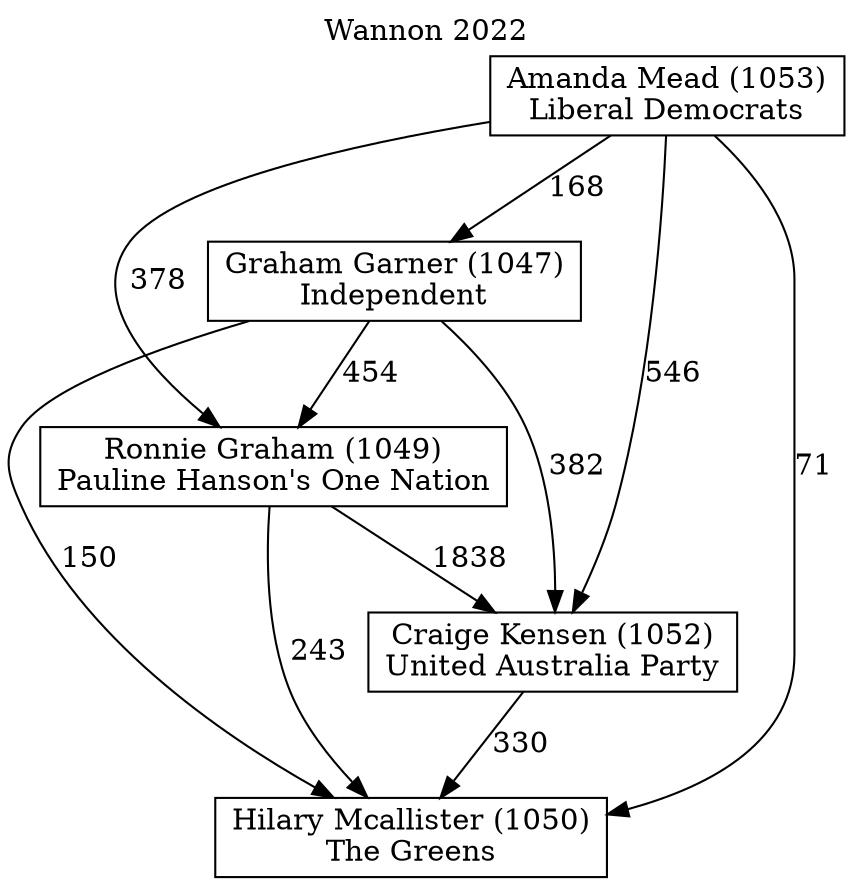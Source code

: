 // House preference flow
digraph "Hilary Mcallister (1050)_Wannon_2022" {
	graph [label="Wannon 2022" labelloc=t mclimit=10]
	node [shape=box]
	"Ronnie Graham (1049)" [label="Ronnie Graham (1049)
Pauline Hanson's One Nation"]
	"Craige Kensen (1052)" [label="Craige Kensen (1052)
United Australia Party"]
	"Hilary Mcallister (1050)" [label="Hilary Mcallister (1050)
The Greens"]
	"Graham Garner (1047)" [label="Graham Garner (1047)
Independent"]
	"Amanda Mead (1053)" [label="Amanda Mead (1053)
Liberal Democrats"]
	"Ronnie Graham (1049)" -> "Craige Kensen (1052)" [label=1838]
	"Graham Garner (1047)" -> "Ronnie Graham (1049)" [label=454]
	"Ronnie Graham (1049)" -> "Hilary Mcallister (1050)" [label=243]
	"Graham Garner (1047)" -> "Craige Kensen (1052)" [label=382]
	"Graham Garner (1047)" -> "Hilary Mcallister (1050)" [label=150]
	"Craige Kensen (1052)" -> "Hilary Mcallister (1050)" [label=330]
	"Amanda Mead (1053)" -> "Graham Garner (1047)" [label=168]
	"Amanda Mead (1053)" -> "Hilary Mcallister (1050)" [label=71]
	"Amanda Mead (1053)" -> "Craige Kensen (1052)" [label=546]
	"Amanda Mead (1053)" -> "Ronnie Graham (1049)" [label=378]
}
